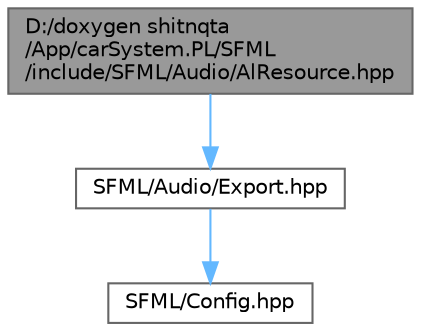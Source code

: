 digraph "D:/doxygen shitnqta/App/carSystem.PL/SFML/include/SFML/Audio/AlResource.hpp"
{
 // INTERACTIVE_SVG=YES
 // LATEX_PDF_SIZE
  bgcolor="transparent";
  edge [fontname=Helvetica,fontsize=10,labelfontname=Helvetica,labelfontsize=10];
  node [fontname=Helvetica,fontsize=10,shape=box,height=0.2,width=0.4];
  Node1 [id="Node000001",label="D:/doxygen shitnqta\l/App/carSystem.PL/SFML\l/include/SFML/Audio/AlResource.hpp",height=0.2,width=0.4,color="gray40", fillcolor="grey60", style="filled", fontcolor="black",tooltip=" "];
  Node1 -> Node2 [id="edge1_Node000001_Node000002",color="steelblue1",style="solid",tooltip=" "];
  Node2 [id="Node000002",label="SFML/Audio/Export.hpp",height=0.2,width=0.4,color="grey40", fillcolor="white", style="filled",URL="$a02203.html",tooltip=" "];
  Node2 -> Node3 [id="edge2_Node000002_Node000003",color="steelblue1",style="solid",tooltip=" "];
  Node3 [id="Node000003",label="SFML/Config.hpp",height=0.2,width=0.4,color="grey40", fillcolor="white", style="filled",URL="$a00359.html",tooltip=" "];
}
